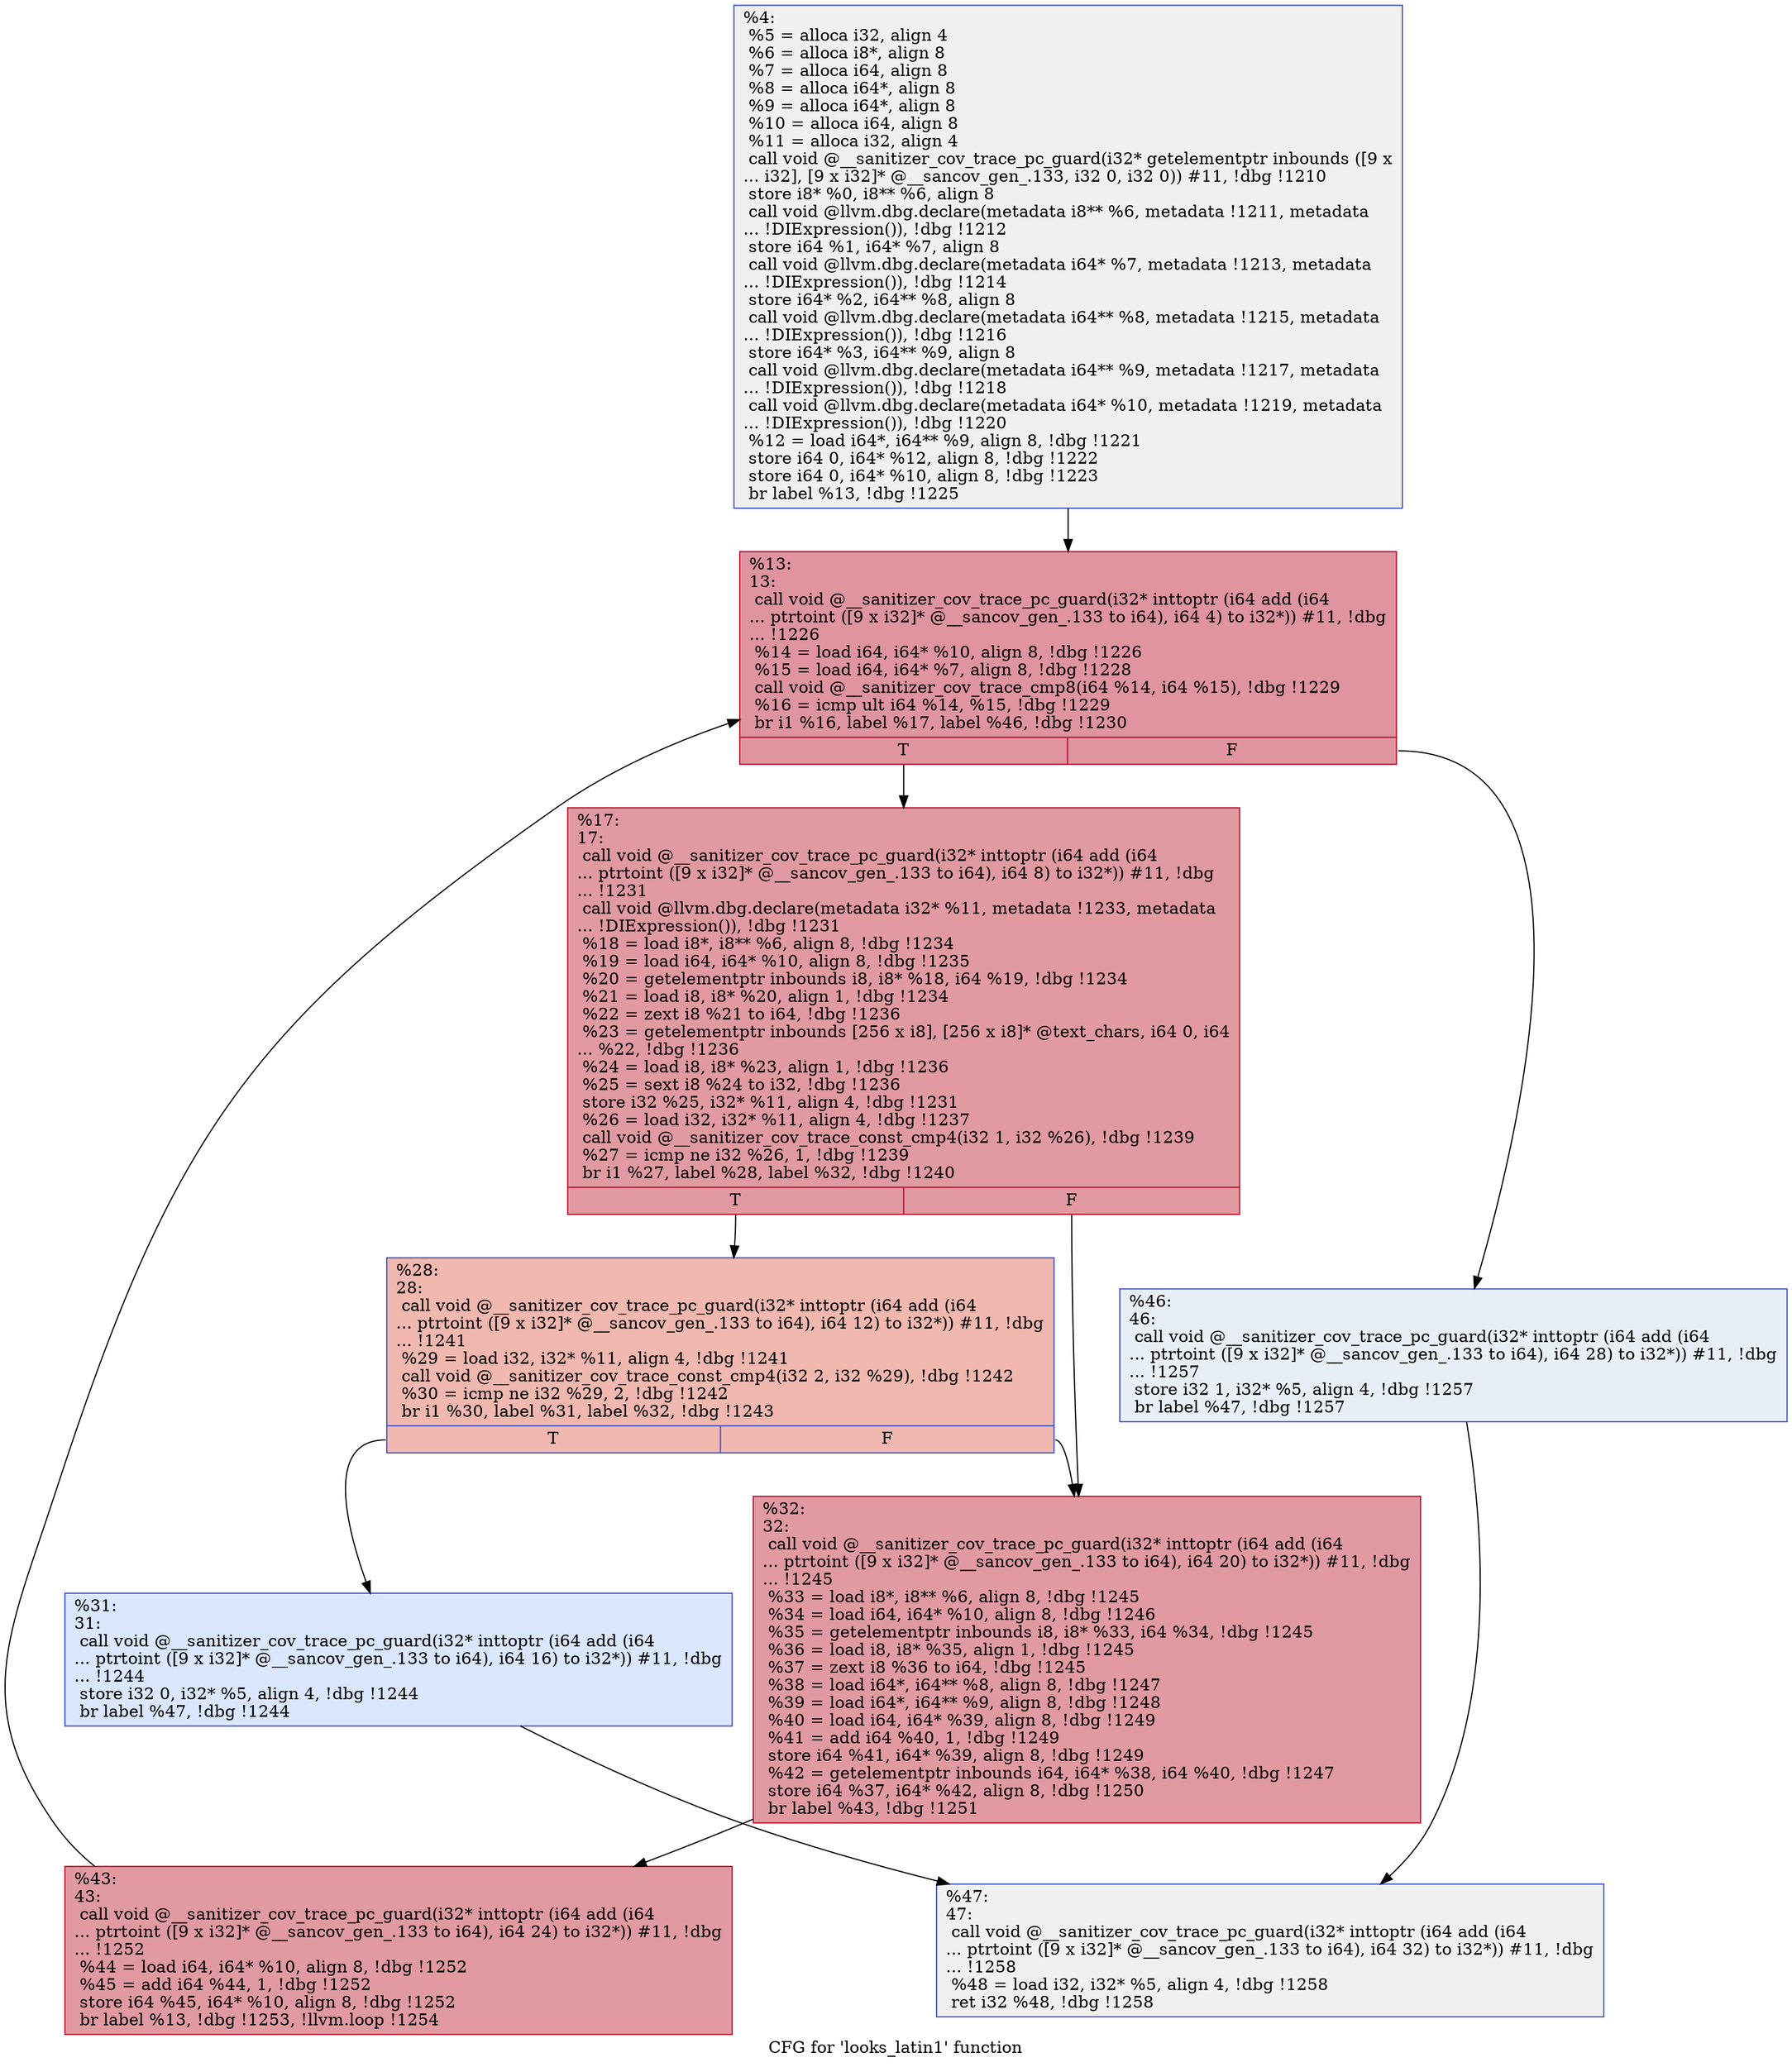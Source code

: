 digraph "CFG for 'looks_latin1' function" {
	label="CFG for 'looks_latin1' function";

	Node0x559c5ca9fd10 [shape=record,color="#3d50c3ff", style=filled, fillcolor="#dedcdb70",label="{%4:\l  %5 = alloca i32, align 4\l  %6 = alloca i8*, align 8\l  %7 = alloca i64, align 8\l  %8 = alloca i64*, align 8\l  %9 = alloca i64*, align 8\l  %10 = alloca i64, align 8\l  %11 = alloca i32, align 4\l  call void @__sanitizer_cov_trace_pc_guard(i32* getelementptr inbounds ([9 x\l... i32], [9 x i32]* @__sancov_gen_.133, i32 0, i32 0)) #11, !dbg !1210\l  store i8* %0, i8** %6, align 8\l  call void @llvm.dbg.declare(metadata i8** %6, metadata !1211, metadata\l... !DIExpression()), !dbg !1212\l  store i64 %1, i64* %7, align 8\l  call void @llvm.dbg.declare(metadata i64* %7, metadata !1213, metadata\l... !DIExpression()), !dbg !1214\l  store i64* %2, i64** %8, align 8\l  call void @llvm.dbg.declare(metadata i64** %8, metadata !1215, metadata\l... !DIExpression()), !dbg !1216\l  store i64* %3, i64** %9, align 8\l  call void @llvm.dbg.declare(metadata i64** %9, metadata !1217, metadata\l... !DIExpression()), !dbg !1218\l  call void @llvm.dbg.declare(metadata i64* %10, metadata !1219, metadata\l... !DIExpression()), !dbg !1220\l  %12 = load i64*, i64** %9, align 8, !dbg !1221\l  store i64 0, i64* %12, align 8, !dbg !1222\l  store i64 0, i64* %10, align 8, !dbg !1223\l  br label %13, !dbg !1225\l}"];
	Node0x559c5ca9fd10 -> Node0x559c5ca9fd60;
	Node0x559c5ca9fd60 [shape=record,color="#b70d28ff", style=filled, fillcolor="#b70d2870",label="{%13:\l13:                                               \l  call void @__sanitizer_cov_trace_pc_guard(i32* inttoptr (i64 add (i64\l... ptrtoint ([9 x i32]* @__sancov_gen_.133 to i64), i64 4) to i32*)) #11, !dbg\l... !1226\l  %14 = load i64, i64* %10, align 8, !dbg !1226\l  %15 = load i64, i64* %7, align 8, !dbg !1228\l  call void @__sanitizer_cov_trace_cmp8(i64 %14, i64 %15), !dbg !1229\l  %16 = icmp ult i64 %14, %15, !dbg !1229\l  br i1 %16, label %17, label %46, !dbg !1230\l|{<s0>T|<s1>F}}"];
	Node0x559c5ca9fd60:s0 -> Node0x559c5ca9fdb0;
	Node0x559c5ca9fd60:s1 -> Node0x559c5ca9ff40;
	Node0x559c5ca9fdb0 [shape=record,color="#b70d28ff", style=filled, fillcolor="#bb1b2c70",label="{%17:\l17:                                               \l  call void @__sanitizer_cov_trace_pc_guard(i32* inttoptr (i64 add (i64\l... ptrtoint ([9 x i32]* @__sancov_gen_.133 to i64), i64 8) to i32*)) #11, !dbg\l... !1231\l  call void @llvm.dbg.declare(metadata i32* %11, metadata !1233, metadata\l... !DIExpression()), !dbg !1231\l  %18 = load i8*, i8** %6, align 8, !dbg !1234\l  %19 = load i64, i64* %10, align 8, !dbg !1235\l  %20 = getelementptr inbounds i8, i8* %18, i64 %19, !dbg !1234\l  %21 = load i8, i8* %20, align 1, !dbg !1234\l  %22 = zext i8 %21 to i64, !dbg !1236\l  %23 = getelementptr inbounds [256 x i8], [256 x i8]* @text_chars, i64 0, i64\l... %22, !dbg !1236\l  %24 = load i8, i8* %23, align 1, !dbg !1236\l  %25 = sext i8 %24 to i32, !dbg !1236\l  store i32 %25, i32* %11, align 4, !dbg !1231\l  %26 = load i32, i32* %11, align 4, !dbg !1237\l  call void @__sanitizer_cov_trace_const_cmp4(i32 1, i32 %26), !dbg !1239\l  %27 = icmp ne i32 %26, 1, !dbg !1239\l  br i1 %27, label %28, label %32, !dbg !1240\l|{<s0>T|<s1>F}}"];
	Node0x559c5ca9fdb0:s0 -> Node0x559c5ca9fe00;
	Node0x559c5ca9fdb0:s1 -> Node0x559c5ca9fea0;
	Node0x559c5ca9fe00 [shape=record,color="#3d50c3ff", style=filled, fillcolor="#dc5d4a70",label="{%28:\l28:                                               \l  call void @__sanitizer_cov_trace_pc_guard(i32* inttoptr (i64 add (i64\l... ptrtoint ([9 x i32]* @__sancov_gen_.133 to i64), i64 12) to i32*)) #11, !dbg\l... !1241\l  %29 = load i32, i32* %11, align 4, !dbg !1241\l  call void @__sanitizer_cov_trace_const_cmp4(i32 2, i32 %29), !dbg !1242\l  %30 = icmp ne i32 %29, 2, !dbg !1242\l  br i1 %30, label %31, label %32, !dbg !1243\l|{<s0>T|<s1>F}}"];
	Node0x559c5ca9fe00:s0 -> Node0x559c5ca9fe50;
	Node0x559c5ca9fe00:s1 -> Node0x559c5ca9fea0;
	Node0x559c5ca9fe50 [shape=record,color="#3d50c3ff", style=filled, fillcolor="#abc8fd70",label="{%31:\l31:                                               \l  call void @__sanitizer_cov_trace_pc_guard(i32* inttoptr (i64 add (i64\l... ptrtoint ([9 x i32]* @__sancov_gen_.133 to i64), i64 16) to i32*)) #11, !dbg\l... !1244\l  store i32 0, i32* %5, align 4, !dbg !1244\l  br label %47, !dbg !1244\l}"];
	Node0x559c5ca9fe50 -> Node0x559c5ca9ff90;
	Node0x559c5ca9fea0 [shape=record,color="#b70d28ff", style=filled, fillcolor="#bb1b2c70",label="{%32:\l32:                                               \l  call void @__sanitizer_cov_trace_pc_guard(i32* inttoptr (i64 add (i64\l... ptrtoint ([9 x i32]* @__sancov_gen_.133 to i64), i64 20) to i32*)) #11, !dbg\l... !1245\l  %33 = load i8*, i8** %6, align 8, !dbg !1245\l  %34 = load i64, i64* %10, align 8, !dbg !1246\l  %35 = getelementptr inbounds i8, i8* %33, i64 %34, !dbg !1245\l  %36 = load i8, i8* %35, align 1, !dbg !1245\l  %37 = zext i8 %36 to i64, !dbg !1245\l  %38 = load i64*, i64** %8, align 8, !dbg !1247\l  %39 = load i64*, i64** %9, align 8, !dbg !1248\l  %40 = load i64, i64* %39, align 8, !dbg !1249\l  %41 = add i64 %40, 1, !dbg !1249\l  store i64 %41, i64* %39, align 8, !dbg !1249\l  %42 = getelementptr inbounds i64, i64* %38, i64 %40, !dbg !1247\l  store i64 %37, i64* %42, align 8, !dbg !1250\l  br label %43, !dbg !1251\l}"];
	Node0x559c5ca9fea0 -> Node0x559c5ca9fef0;
	Node0x559c5ca9fef0 [shape=record,color="#b70d28ff", style=filled, fillcolor="#bb1b2c70",label="{%43:\l43:                                               \l  call void @__sanitizer_cov_trace_pc_guard(i32* inttoptr (i64 add (i64\l... ptrtoint ([9 x i32]* @__sancov_gen_.133 to i64), i64 24) to i32*)) #11, !dbg\l... !1252\l  %44 = load i64, i64* %10, align 8, !dbg !1252\l  %45 = add i64 %44, 1, !dbg !1252\l  store i64 %45, i64* %10, align 8, !dbg !1252\l  br label %13, !dbg !1253, !llvm.loop !1254\l}"];
	Node0x559c5ca9fef0 -> Node0x559c5ca9fd60;
	Node0x559c5ca9ff40 [shape=record,color="#3d50c3ff", style=filled, fillcolor="#cedaeb70",label="{%46:\l46:                                               \l  call void @__sanitizer_cov_trace_pc_guard(i32* inttoptr (i64 add (i64\l... ptrtoint ([9 x i32]* @__sancov_gen_.133 to i64), i64 28) to i32*)) #11, !dbg\l... !1257\l  store i32 1, i32* %5, align 4, !dbg !1257\l  br label %47, !dbg !1257\l}"];
	Node0x559c5ca9ff40 -> Node0x559c5ca9ff90;
	Node0x559c5ca9ff90 [shape=record,color="#3d50c3ff", style=filled, fillcolor="#dedcdb70",label="{%47:\l47:                                               \l  call void @__sanitizer_cov_trace_pc_guard(i32* inttoptr (i64 add (i64\l... ptrtoint ([9 x i32]* @__sancov_gen_.133 to i64), i64 32) to i32*)) #11, !dbg\l... !1258\l  %48 = load i32, i32* %5, align 4, !dbg !1258\l  ret i32 %48, !dbg !1258\l}"];
}
